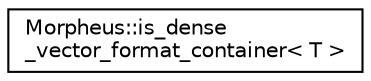 digraph "Graphical Class Hierarchy"
{
 // LATEX_PDF_SIZE
  edge [fontname="Helvetica",fontsize="10",labelfontname="Helvetica",labelfontsize="10"];
  node [fontname="Helvetica",fontsize="10",shape=record];
  rankdir="LR";
  Node0 [label="Morpheus::is_dense\l_vector_format_container\< T \>",height=0.2,width=0.4,color="black", fillcolor="white", style="filled",URL="$classMorpheus_1_1is__dense__vector__format__container.html",tooltip="Checks if the given type T is a valid Dense Vector Format Container i.e is valid vector container and..."];
}
